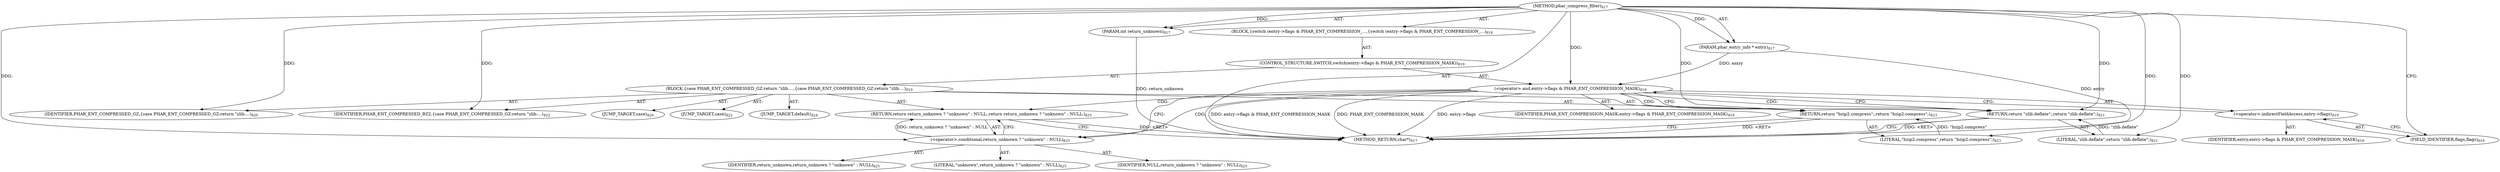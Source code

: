 digraph "phar_compress_filter" {  
"21" [label = <(METHOD,phar_compress_filter)<SUB>817</SUB>> ]
"22" [label = <(PARAM,phar_entry_info * entry)<SUB>817</SUB>> ]
"23" [label = <(PARAM,int return_unknown)<SUB>817</SUB>> ]
"24" [label = <(BLOCK,{
	switch (entry-&gt;flags &amp; PHAR_ENT_COMPRESSION_...,{
	switch (entry-&gt;flags &amp; PHAR_ENT_COMPRESSION_...)<SUB>818</SUB>> ]
"25" [label = <(CONTROL_STRUCTURE,SWITCH,switch(entry-&gt;flags &amp; PHAR_ENT_COMPRESSION_MASK))<SUB>819</SUB>> ]
"26" [label = <(&lt;operator&gt;.and,entry-&gt;flags &amp; PHAR_ENT_COMPRESSION_MASK)<SUB>819</SUB>> ]
"27" [label = <(&lt;operator&gt;.indirectFieldAccess,entry-&gt;flags)<SUB>819</SUB>> ]
"28" [label = <(IDENTIFIER,entry,entry-&gt;flags &amp; PHAR_ENT_COMPRESSION_MASK)<SUB>819</SUB>> ]
"29" [label = <(FIELD_IDENTIFIER,flags,flags)<SUB>819</SUB>> ]
"30" [label = <(IDENTIFIER,PHAR_ENT_COMPRESSION_MASK,entry-&gt;flags &amp; PHAR_ENT_COMPRESSION_MASK)<SUB>819</SUB>> ]
"31" [label = <(BLOCK,{
	case PHAR_ENT_COMPRESSED_GZ:
		return &quot;zlib....,{
	case PHAR_ENT_COMPRESSED_GZ:
		return &quot;zlib....)<SUB>819</SUB>> ]
"32" [label = <(JUMP_TARGET,case)<SUB>820</SUB>> ]
"33" [label = <(IDENTIFIER,PHAR_ENT_COMPRESSED_GZ,{
	case PHAR_ENT_COMPRESSED_GZ:
		return &quot;zlib....)<SUB>820</SUB>> ]
"34" [label = <(RETURN,return &quot;zlib.deflate&quot;;,return &quot;zlib.deflate&quot;;)<SUB>821</SUB>> ]
"35" [label = <(LITERAL,&quot;zlib.deflate&quot;,return &quot;zlib.deflate&quot;;)<SUB>821</SUB>> ]
"36" [label = <(JUMP_TARGET,case)<SUB>822</SUB>> ]
"37" [label = <(IDENTIFIER,PHAR_ENT_COMPRESSED_BZ2,{
	case PHAR_ENT_COMPRESSED_GZ:
		return &quot;zlib....)<SUB>822</SUB>> ]
"38" [label = <(RETURN,return &quot;bzip2.compress&quot;;,return &quot;bzip2.compress&quot;;)<SUB>823</SUB>> ]
"39" [label = <(LITERAL,&quot;bzip2.compress&quot;,return &quot;bzip2.compress&quot;;)<SUB>823</SUB>> ]
"40" [label = <(JUMP_TARGET,default)<SUB>824</SUB>> ]
"41" [label = <(RETURN,return return_unknown ? &quot;unknown&quot; : NULL;,return return_unknown ? &quot;unknown&quot; : NULL;)<SUB>825</SUB>> ]
"42" [label = <(&lt;operator&gt;.conditional,return_unknown ? &quot;unknown&quot; : NULL)<SUB>825</SUB>> ]
"43" [label = <(IDENTIFIER,return_unknown,return_unknown ? &quot;unknown&quot; : NULL)<SUB>825</SUB>> ]
"44" [label = <(LITERAL,&quot;unknown&quot;,return_unknown ? &quot;unknown&quot; : NULL)<SUB>825</SUB>> ]
"45" [label = <(IDENTIFIER,NULL,return_unknown ? &quot;unknown&quot; : NULL)<SUB>825</SUB>> ]
"46" [label = <(METHOD_RETURN,char*)<SUB>817</SUB>> ]
  "21" -> "22"  [ label = "AST: "] 
  "21" -> "23"  [ label = "AST: "] 
  "21" -> "24"  [ label = "AST: "] 
  "21" -> "46"  [ label = "AST: "] 
  "24" -> "25"  [ label = "AST: "] 
  "25" -> "26"  [ label = "AST: "] 
  "25" -> "31"  [ label = "AST: "] 
  "26" -> "27"  [ label = "AST: "] 
  "26" -> "30"  [ label = "AST: "] 
  "27" -> "28"  [ label = "AST: "] 
  "27" -> "29"  [ label = "AST: "] 
  "31" -> "32"  [ label = "AST: "] 
  "31" -> "33"  [ label = "AST: "] 
  "31" -> "34"  [ label = "AST: "] 
  "31" -> "36"  [ label = "AST: "] 
  "31" -> "37"  [ label = "AST: "] 
  "31" -> "38"  [ label = "AST: "] 
  "31" -> "40"  [ label = "AST: "] 
  "31" -> "41"  [ label = "AST: "] 
  "34" -> "35"  [ label = "AST: "] 
  "38" -> "39"  [ label = "AST: "] 
  "41" -> "42"  [ label = "AST: "] 
  "42" -> "43"  [ label = "AST: "] 
  "42" -> "44"  [ label = "AST: "] 
  "42" -> "45"  [ label = "AST: "] 
  "26" -> "34"  [ label = "CFG: "] 
  "26" -> "38"  [ label = "CFG: "] 
  "26" -> "42"  [ label = "CFG: "] 
  "27" -> "26"  [ label = "CFG: "] 
  "34" -> "46"  [ label = "CFG: "] 
  "38" -> "46"  [ label = "CFG: "] 
  "41" -> "46"  [ label = "CFG: "] 
  "29" -> "27"  [ label = "CFG: "] 
  "42" -> "41"  [ label = "CFG: "] 
  "21" -> "29"  [ label = "CFG: "] 
  "34" -> "46"  [ label = "DDG: &lt;RET&gt;"] 
  "41" -> "46"  [ label = "DDG: &lt;RET&gt;"] 
  "38" -> "46"  [ label = "DDG: &lt;RET&gt;"] 
  "22" -> "46"  [ label = "DDG: entry"] 
  "23" -> "46"  [ label = "DDG: return_unknown"] 
  "26" -> "46"  [ label = "DDG: entry-&gt;flags"] 
  "26" -> "46"  [ label = "DDG: entry-&gt;flags &amp; PHAR_ENT_COMPRESSION_MASK"] 
  "26" -> "46"  [ label = "DDG: PHAR_ENT_COMPRESSION_MASK"] 
  "21" -> "22"  [ label = "DDG: "] 
  "21" -> "23"  [ label = "DDG: "] 
  "22" -> "26"  [ label = "DDG: entry"] 
  "21" -> "26"  [ label = "DDG: "] 
  "21" -> "33"  [ label = "DDG: "] 
  "35" -> "34"  [ label = "DDG: &quot;zlib.deflate&quot;"] 
  "21" -> "34"  [ label = "DDG: "] 
  "21" -> "37"  [ label = "DDG: "] 
  "39" -> "38"  [ label = "DDG: &quot;bzip2.compress&quot;"] 
  "21" -> "38"  [ label = "DDG: "] 
  "42" -> "41"  [ label = "DDG: return_unknown ? &quot;unknown&quot; : NULL"] 
  "21" -> "35"  [ label = "DDG: "] 
  "21" -> "39"  [ label = "DDG: "] 
  "21" -> "42"  [ label = "DDG: "] 
  "26" -> "34"  [ label = "CDG: "] 
  "26" -> "42"  [ label = "CDG: "] 
  "26" -> "38"  [ label = "CDG: "] 
  "26" -> "41"  [ label = "CDG: "] 
}
